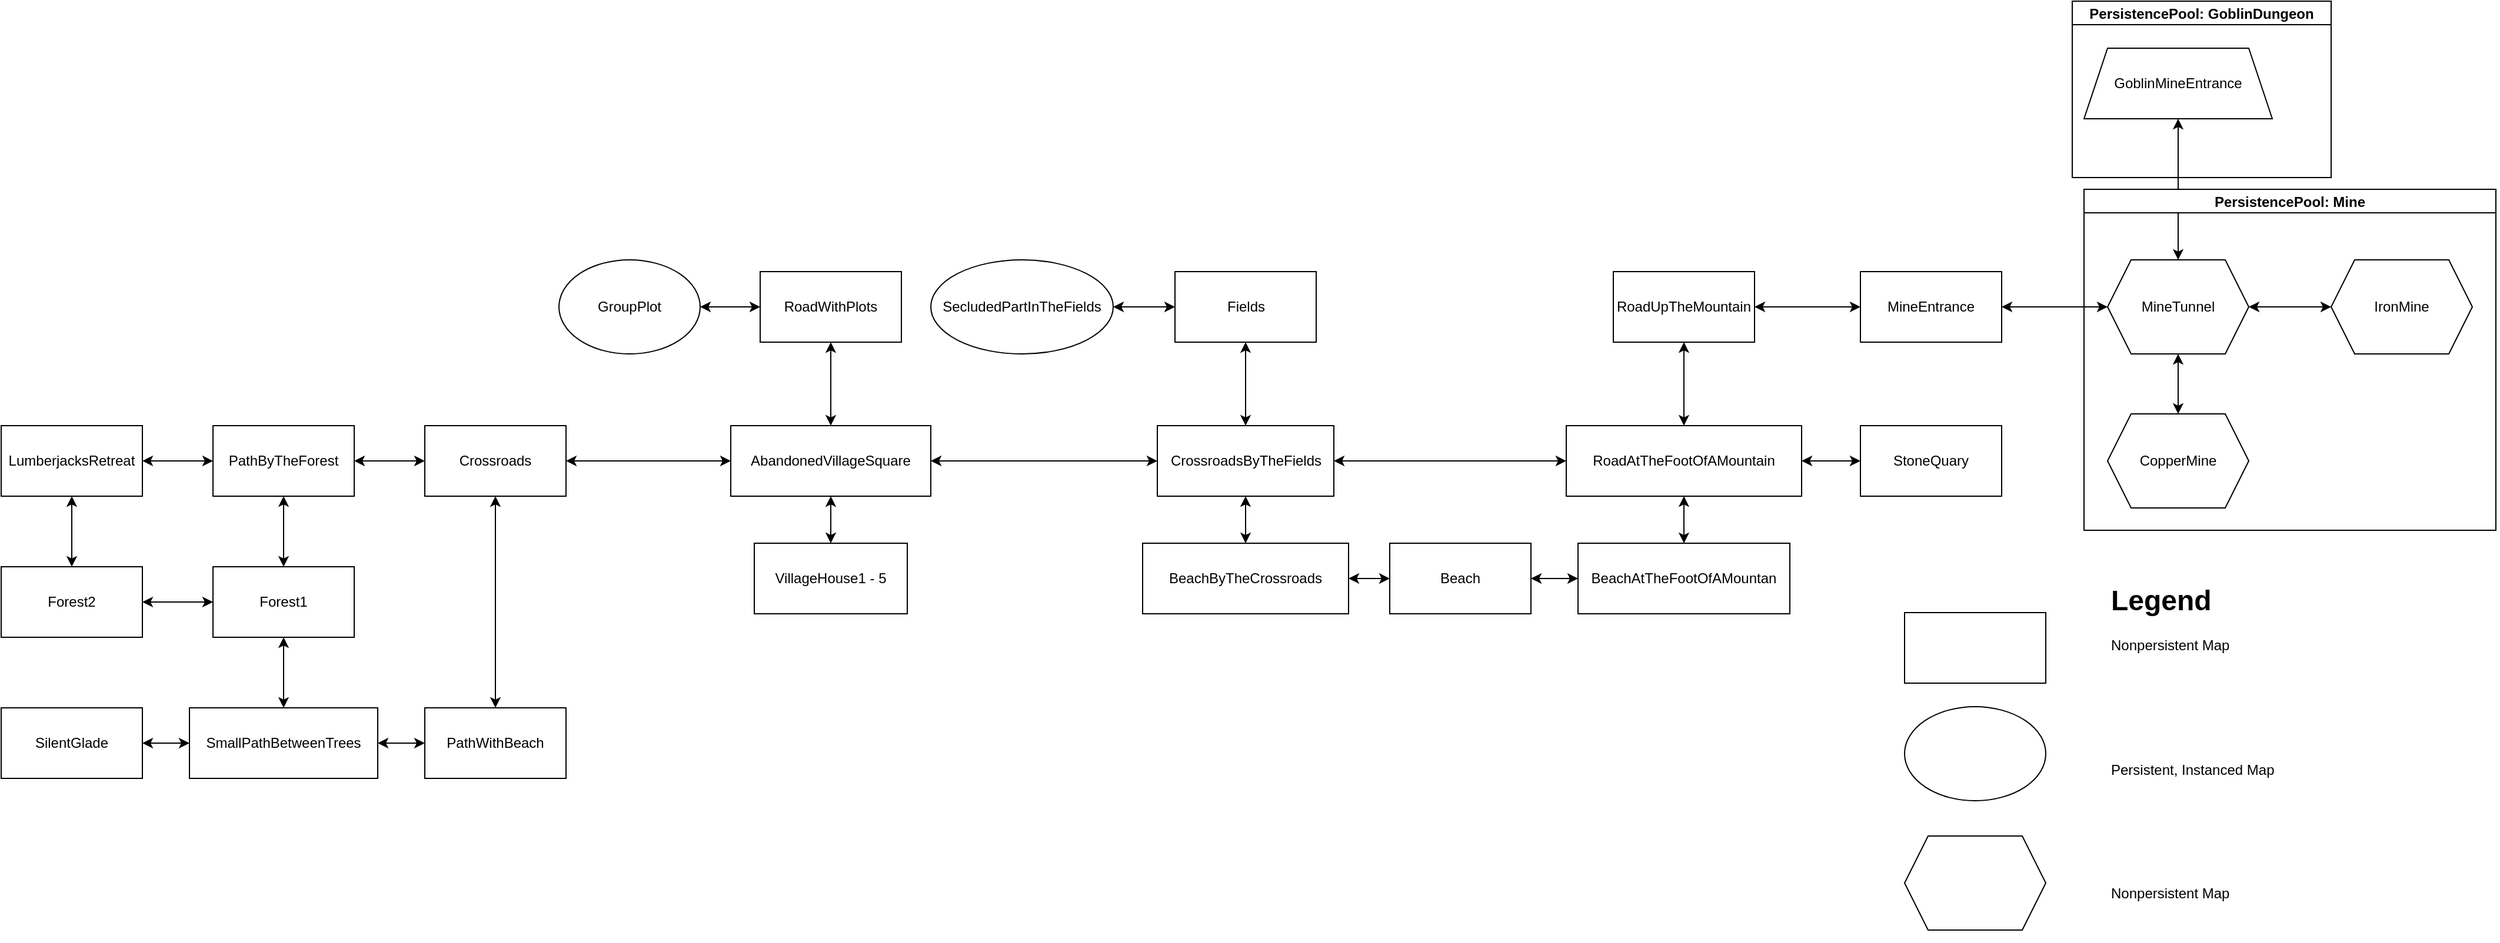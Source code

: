 <mxfile version="22.0.4" type="github">
  <diagram name="Page-1" id="H2c29JP2JWiowa3AiWOg">
    <mxGraphModel dx="3267" dy="904" grid="1" gridSize="10" guides="1" tooltips="1" connect="1" arrows="1" fold="1" page="1" pageScale="1" pageWidth="827" pageHeight="1169" math="0" shadow="0">
      <root>
        <mxCell id="0" />
        <mxCell id="1" parent="0" />
        <mxCell id="REdWLembcpuqLBjRhoRA-4" style="edgeStyle=orthogonalEdgeStyle;rounded=0;orthogonalLoop=1;jettySize=auto;html=1;startArrow=classic;startFill=1;" parent="1" source="REdWLembcpuqLBjRhoRA-1" target="REdWLembcpuqLBjRhoRA-3" edge="1">
          <mxGeometry relative="1" as="geometry" />
        </mxCell>
        <mxCell id="REdWLembcpuqLBjRhoRA-1" value="SilentGlade" style="rounded=0;whiteSpace=wrap;html=1;" parent="1" vertex="1">
          <mxGeometry x="-650" y="651" width="120" height="60" as="geometry" />
        </mxCell>
        <mxCell id="REdWLembcpuqLBjRhoRA-6" style="edgeStyle=orthogonalEdgeStyle;rounded=0;orthogonalLoop=1;jettySize=auto;html=1;startArrow=classic;startFill=1;" parent="1" source="REdWLembcpuqLBjRhoRA-3" target="REdWLembcpuqLBjRhoRA-5" edge="1">
          <mxGeometry relative="1" as="geometry" />
        </mxCell>
        <mxCell id="REdWLembcpuqLBjRhoRA-39" style="edgeStyle=orthogonalEdgeStyle;rounded=0;orthogonalLoop=1;jettySize=auto;html=1;startArrow=classic;startFill=1;" parent="1" source="REdWLembcpuqLBjRhoRA-3" target="REdWLembcpuqLBjRhoRA-37" edge="1">
          <mxGeometry relative="1" as="geometry" />
        </mxCell>
        <mxCell id="REdWLembcpuqLBjRhoRA-3" value="SmallPathBetweenTrees" style="rounded=0;whiteSpace=wrap;html=1;" parent="1" vertex="1">
          <mxGeometry x="-490" y="651" width="160" height="60" as="geometry" />
        </mxCell>
        <mxCell id="REdWLembcpuqLBjRhoRA-8" style="edgeStyle=orthogonalEdgeStyle;rounded=0;orthogonalLoop=1;jettySize=auto;html=1;startArrow=classic;startFill=1;" parent="1" source="REdWLembcpuqLBjRhoRA-5" target="REdWLembcpuqLBjRhoRA-7" edge="1">
          <mxGeometry relative="1" as="geometry" />
        </mxCell>
        <mxCell id="REdWLembcpuqLBjRhoRA-5" value="PathWithBeach" style="rounded=0;whiteSpace=wrap;html=1;" parent="1" vertex="1">
          <mxGeometry x="-290" y="651" width="120" height="60" as="geometry" />
        </mxCell>
        <mxCell id="REdWLembcpuqLBjRhoRA-10" style="edgeStyle=orthogonalEdgeStyle;rounded=0;orthogonalLoop=1;jettySize=auto;html=1;entryX=0;entryY=0.5;entryDx=0;entryDy=0;startArrow=classic;startFill=1;" parent="1" source="REdWLembcpuqLBjRhoRA-7" target="REdWLembcpuqLBjRhoRA-9" edge="1">
          <mxGeometry relative="1" as="geometry" />
        </mxCell>
        <mxCell id="REdWLembcpuqLBjRhoRA-7" value="Crossroads" style="rounded=0;whiteSpace=wrap;html=1;" parent="1" vertex="1">
          <mxGeometry x="-290" y="411" width="120" height="60" as="geometry" />
        </mxCell>
        <mxCell id="REdWLembcpuqLBjRhoRA-12" style="edgeStyle=orthogonalEdgeStyle;rounded=0;orthogonalLoop=1;jettySize=auto;html=1;startArrow=classic;startFill=1;" parent="1" source="REdWLembcpuqLBjRhoRA-9" target="REdWLembcpuqLBjRhoRA-11" edge="1">
          <mxGeometry relative="1" as="geometry" />
        </mxCell>
        <mxCell id="REdWLembcpuqLBjRhoRA-14" style="edgeStyle=orthogonalEdgeStyle;rounded=0;orthogonalLoop=1;jettySize=auto;html=1;startArrow=classic;startFill=1;" parent="1" source="REdWLembcpuqLBjRhoRA-9" target="REdWLembcpuqLBjRhoRA-13" edge="1">
          <mxGeometry relative="1" as="geometry" />
        </mxCell>
        <mxCell id="REdWLembcpuqLBjRhoRA-20" style="edgeStyle=orthogonalEdgeStyle;rounded=0;orthogonalLoop=1;jettySize=auto;html=1;startArrow=classic;startFill=1;" parent="1" source="REdWLembcpuqLBjRhoRA-9" target="REdWLembcpuqLBjRhoRA-19" edge="1">
          <mxGeometry relative="1" as="geometry" />
        </mxCell>
        <mxCell id="REdWLembcpuqLBjRhoRA-9" value="AbandonedVillageSquare" style="rounded=0;whiteSpace=wrap;html=1;" parent="1" vertex="1">
          <mxGeometry x="-30" y="411" width="170" height="60" as="geometry" />
        </mxCell>
        <mxCell id="REdWLembcpuqLBjRhoRA-11" value="RoadWithPlots" style="rounded=0;whiteSpace=wrap;html=1;" parent="1" vertex="1">
          <mxGeometry x="-5" y="280" width="120" height="60" as="geometry" />
        </mxCell>
        <mxCell id="REdWLembcpuqLBjRhoRA-16" style="edgeStyle=orthogonalEdgeStyle;rounded=0;orthogonalLoop=1;jettySize=auto;html=1;startArrow=classic;startFill=1;" parent="1" source="REdWLembcpuqLBjRhoRA-13" target="REdWLembcpuqLBjRhoRA-15" edge="1">
          <mxGeometry relative="1" as="geometry" />
        </mxCell>
        <mxCell id="REdWLembcpuqLBjRhoRA-13" value="CrossroadsByTheFields" style="rounded=0;whiteSpace=wrap;html=1;" parent="1" vertex="1">
          <mxGeometry x="332.5" y="411" width="150" height="60" as="geometry" />
        </mxCell>
        <mxCell id="REdWLembcpuqLBjRhoRA-29" style="edgeStyle=orthogonalEdgeStyle;rounded=0;orthogonalLoop=1;jettySize=auto;html=1;startArrow=classic;startFill=1;" parent="1" source="REdWLembcpuqLBjRhoRA-15" target="REdWLembcpuqLBjRhoRA-27" edge="1">
          <mxGeometry relative="1" as="geometry" />
        </mxCell>
        <mxCell id="REdWLembcpuqLBjRhoRA-15" value="BeachByTheCrossroads" style="rounded=0;whiteSpace=wrap;html=1;" parent="1" vertex="1">
          <mxGeometry x="320" y="511" width="175" height="60" as="geometry" />
        </mxCell>
        <mxCell id="REdWLembcpuqLBjRhoRA-18" style="edgeStyle=orthogonalEdgeStyle;rounded=0;orthogonalLoop=1;jettySize=auto;html=1;startArrow=classic;startFill=1;" parent="1" source="REdWLembcpuqLBjRhoRA-17" target="REdWLembcpuqLBjRhoRA-11" edge="1">
          <mxGeometry relative="1" as="geometry" />
        </mxCell>
        <mxCell id="REdWLembcpuqLBjRhoRA-17" value="GroupPlot" style="ellipse;whiteSpace=wrap;html=1;" parent="1" vertex="1">
          <mxGeometry x="-176" y="270" width="120" height="80" as="geometry" />
        </mxCell>
        <mxCell id="REdWLembcpuqLBjRhoRA-19" value="VillageHouse1 - 5" style="rounded=0;whiteSpace=wrap;html=1;" parent="1" vertex="1">
          <mxGeometry x="-10" y="511" width="130" height="60" as="geometry" />
        </mxCell>
        <mxCell id="REdWLembcpuqLBjRhoRA-22" style="edgeStyle=orthogonalEdgeStyle;rounded=0;orthogonalLoop=1;jettySize=auto;html=1;startArrow=classic;startFill=1;" parent="1" source="REdWLembcpuqLBjRhoRA-21" target="REdWLembcpuqLBjRhoRA-13" edge="1">
          <mxGeometry relative="1" as="geometry" />
        </mxCell>
        <mxCell id="REdWLembcpuqLBjRhoRA-25" style="edgeStyle=orthogonalEdgeStyle;rounded=0;orthogonalLoop=1;jettySize=auto;html=1;startArrow=classic;startFill=1;" parent="1" source="REdWLembcpuqLBjRhoRA-21" target="REdWLembcpuqLBjRhoRA-23" edge="1">
          <mxGeometry relative="1" as="geometry" />
        </mxCell>
        <mxCell id="REdWLembcpuqLBjRhoRA-21" value="Fields" style="rounded=0;whiteSpace=wrap;html=1;" parent="1" vertex="1">
          <mxGeometry x="347.5" y="280" width="120" height="60" as="geometry" />
        </mxCell>
        <mxCell id="REdWLembcpuqLBjRhoRA-23" value="SecludedPartInTheFields" style="ellipse;whiteSpace=wrap;html=1;" parent="1" vertex="1">
          <mxGeometry x="140" y="270" width="155" height="80" as="geometry" />
        </mxCell>
        <mxCell id="REdWLembcpuqLBjRhoRA-32" style="edgeStyle=orthogonalEdgeStyle;rounded=0;orthogonalLoop=1;jettySize=auto;html=1;startArrow=classic;startFill=1;" parent="1" source="REdWLembcpuqLBjRhoRA-26" target="REdWLembcpuqLBjRhoRA-13" edge="1">
          <mxGeometry relative="1" as="geometry" />
        </mxCell>
        <mxCell id="REdWLembcpuqLBjRhoRA-35" style="edgeStyle=orthogonalEdgeStyle;rounded=0;orthogonalLoop=1;jettySize=auto;html=1;startArrow=classic;startFill=1;" parent="1" source="REdWLembcpuqLBjRhoRA-26" target="REdWLembcpuqLBjRhoRA-33" edge="1">
          <mxGeometry relative="1" as="geometry" />
        </mxCell>
        <mxCell id="h2sVZvTT7wcQvpUDS5gU-18" style="edgeStyle=orthogonalEdgeStyle;rounded=0;orthogonalLoop=1;jettySize=auto;html=1;startArrow=classic;startFill=1;" edge="1" parent="1" source="REdWLembcpuqLBjRhoRA-26" target="h2sVZvTT7wcQvpUDS5gU-17">
          <mxGeometry relative="1" as="geometry" />
        </mxCell>
        <mxCell id="REdWLembcpuqLBjRhoRA-26" value="RoadAtTheFootOfAMountain" style="rounded=0;whiteSpace=wrap;html=1;" parent="1" vertex="1">
          <mxGeometry x="680" y="411" width="200" height="60" as="geometry" />
        </mxCell>
        <mxCell id="REdWLembcpuqLBjRhoRA-30" style="edgeStyle=orthogonalEdgeStyle;rounded=0;orthogonalLoop=1;jettySize=auto;html=1;startArrow=classic;startFill=1;" parent="1" source="REdWLembcpuqLBjRhoRA-27" target="REdWLembcpuqLBjRhoRA-28" edge="1">
          <mxGeometry relative="1" as="geometry" />
        </mxCell>
        <mxCell id="REdWLembcpuqLBjRhoRA-27" value="Beach" style="rounded=0;whiteSpace=wrap;html=1;" parent="1" vertex="1">
          <mxGeometry x="530" y="511" width="120" height="60" as="geometry" />
        </mxCell>
        <mxCell id="REdWLembcpuqLBjRhoRA-31" style="edgeStyle=orthogonalEdgeStyle;rounded=0;orthogonalLoop=1;jettySize=auto;html=1;startArrow=classic;startFill=1;" parent="1" source="REdWLembcpuqLBjRhoRA-28" target="REdWLembcpuqLBjRhoRA-26" edge="1">
          <mxGeometry relative="1" as="geometry" />
        </mxCell>
        <mxCell id="REdWLembcpuqLBjRhoRA-28" value="BeachAtTheFootOfAMountan" style="rounded=0;whiteSpace=wrap;html=1;" parent="1" vertex="1">
          <mxGeometry x="690" y="511" width="180" height="60" as="geometry" />
        </mxCell>
        <mxCell id="REdWLembcpuqLBjRhoRA-36" style="edgeStyle=orthogonalEdgeStyle;rounded=0;orthogonalLoop=1;jettySize=auto;html=1;startArrow=classic;startFill=1;" parent="1" source="REdWLembcpuqLBjRhoRA-33" target="REdWLembcpuqLBjRhoRA-34" edge="1">
          <mxGeometry relative="1" as="geometry" />
        </mxCell>
        <mxCell id="REdWLembcpuqLBjRhoRA-33" value="RoadUpTheMountain" style="rounded=0;whiteSpace=wrap;html=1;" parent="1" vertex="1">
          <mxGeometry x="720" y="280" width="120" height="60" as="geometry" />
        </mxCell>
        <mxCell id="h2sVZvTT7wcQvpUDS5gU-19" style="edgeStyle=orthogonalEdgeStyle;rounded=0;orthogonalLoop=1;jettySize=auto;html=1;startArrow=classic;startFill=1;" edge="1" parent="1" source="REdWLembcpuqLBjRhoRA-34" target="h2sVZvTT7wcQvpUDS5gU-1">
          <mxGeometry relative="1" as="geometry" />
        </mxCell>
        <mxCell id="REdWLembcpuqLBjRhoRA-34" value="MineEntrance" style="rounded=0;whiteSpace=wrap;html=1;" parent="1" vertex="1">
          <mxGeometry x="930" y="280" width="120" height="60" as="geometry" />
        </mxCell>
        <mxCell id="REdWLembcpuqLBjRhoRA-40" style="edgeStyle=orthogonalEdgeStyle;rounded=0;orthogonalLoop=1;jettySize=auto;html=1;startArrow=classic;startFill=1;" parent="1" source="REdWLembcpuqLBjRhoRA-37" target="REdWLembcpuqLBjRhoRA-38" edge="1">
          <mxGeometry relative="1" as="geometry" />
        </mxCell>
        <mxCell id="REdWLembcpuqLBjRhoRA-43" style="edgeStyle=orthogonalEdgeStyle;rounded=0;orthogonalLoop=1;jettySize=auto;html=1;startArrow=classic;startFill=1;" parent="1" source="REdWLembcpuqLBjRhoRA-37" target="REdWLembcpuqLBjRhoRA-42" edge="1">
          <mxGeometry relative="1" as="geometry" />
        </mxCell>
        <mxCell id="REdWLembcpuqLBjRhoRA-37" value="Forest1" style="rounded=0;whiteSpace=wrap;html=1;" parent="1" vertex="1">
          <mxGeometry x="-470" y="531" width="120" height="60" as="geometry" />
        </mxCell>
        <mxCell id="REdWLembcpuqLBjRhoRA-45" style="edgeStyle=orthogonalEdgeStyle;rounded=0;orthogonalLoop=1;jettySize=auto;html=1;startArrow=classic;startFill=1;" parent="1" source="REdWLembcpuqLBjRhoRA-38" target="REdWLembcpuqLBjRhoRA-7" edge="1">
          <mxGeometry relative="1" as="geometry" />
        </mxCell>
        <mxCell id="REdWLembcpuqLBjRhoRA-46" style="edgeStyle=orthogonalEdgeStyle;rounded=0;orthogonalLoop=1;jettySize=auto;html=1;startArrow=classic;startFill=1;" parent="1" source="REdWLembcpuqLBjRhoRA-38" target="REdWLembcpuqLBjRhoRA-41" edge="1">
          <mxGeometry relative="1" as="geometry" />
        </mxCell>
        <mxCell id="REdWLembcpuqLBjRhoRA-38" value="PathByTheForest" style="rounded=0;whiteSpace=wrap;html=1;" parent="1" vertex="1">
          <mxGeometry x="-470" y="411" width="120" height="60" as="geometry" />
        </mxCell>
        <mxCell id="REdWLembcpuqLBjRhoRA-41" value="LumberjacksRetreat" style="rounded=0;whiteSpace=wrap;html=1;" parent="1" vertex="1">
          <mxGeometry x="-650" y="411" width="120" height="60" as="geometry" />
        </mxCell>
        <mxCell id="REdWLembcpuqLBjRhoRA-44" style="edgeStyle=orthogonalEdgeStyle;rounded=0;orthogonalLoop=1;jettySize=auto;html=1;startArrow=classic;startFill=1;" parent="1" source="REdWLembcpuqLBjRhoRA-42" target="REdWLembcpuqLBjRhoRA-41" edge="1">
          <mxGeometry relative="1" as="geometry" />
        </mxCell>
        <mxCell id="REdWLembcpuqLBjRhoRA-42" value="Forest2" style="rounded=0;whiteSpace=wrap;html=1;" parent="1" vertex="1">
          <mxGeometry x="-650" y="531" width="120" height="60" as="geometry" />
        </mxCell>
        <mxCell id="h2sVZvTT7wcQvpUDS5gU-20" style="edgeStyle=orthogonalEdgeStyle;rounded=0;orthogonalLoop=1;jettySize=auto;html=1;startArrow=classic;startFill=1;" edge="1" parent="1" source="h2sVZvTT7wcQvpUDS5gU-1" target="h2sVZvTT7wcQvpUDS5gU-3">
          <mxGeometry relative="1" as="geometry" />
        </mxCell>
        <mxCell id="h2sVZvTT7wcQvpUDS5gU-21" style="edgeStyle=orthogonalEdgeStyle;rounded=0;orthogonalLoop=1;jettySize=auto;html=1;startArrow=classic;startFill=1;" edge="1" parent="1" source="h2sVZvTT7wcQvpUDS5gU-1" target="h2sVZvTT7wcQvpUDS5gU-7">
          <mxGeometry relative="1" as="geometry" />
        </mxCell>
        <mxCell id="h2sVZvTT7wcQvpUDS5gU-22" style="edgeStyle=orthogonalEdgeStyle;rounded=0;orthogonalLoop=1;jettySize=auto;html=1;startArrow=classic;startFill=1;" edge="1" parent="1" source="h2sVZvTT7wcQvpUDS5gU-1" target="h2sVZvTT7wcQvpUDS5gU-10">
          <mxGeometry relative="1" as="geometry" />
        </mxCell>
        <mxCell id="h2sVZvTT7wcQvpUDS5gU-1" value="MineTunnel" style="shape=hexagon;perimeter=hexagonPerimeter2;whiteSpace=wrap;html=1;fixedSize=1;" vertex="1" parent="1">
          <mxGeometry x="1140" y="270" width="120" height="80" as="geometry" />
        </mxCell>
        <mxCell id="h2sVZvTT7wcQvpUDS5gU-3" value="IronMine" style="shape=hexagon;perimeter=hexagonPerimeter2;whiteSpace=wrap;html=1;fixedSize=1;" vertex="1" parent="1">
          <mxGeometry x="1330" y="270" width="120" height="80" as="geometry" />
        </mxCell>
        <mxCell id="h2sVZvTT7wcQvpUDS5gU-7" value="CopperMine" style="shape=hexagon;perimeter=hexagonPerimeter2;whiteSpace=wrap;html=1;fixedSize=1;" vertex="1" parent="1">
          <mxGeometry x="1140" y="401" width="120" height="80" as="geometry" />
        </mxCell>
        <mxCell id="h2sVZvTT7wcQvpUDS5gU-10" value="GoblinMineEntrance" style="shape=trapezoid;perimeter=trapezoidPerimeter;whiteSpace=wrap;html=1;fixedSize=1;" vertex="1" parent="1">
          <mxGeometry x="1120" y="90" width="160" height="60" as="geometry" />
        </mxCell>
        <mxCell id="h2sVZvTT7wcQvpUDS5gU-13" value="&lt;h1&gt;Legend&lt;/h1&gt;&lt;p&gt;Nonpersistent Map&lt;/p&gt;&lt;p&gt;&lt;br&gt;&lt;/p&gt;&lt;p&gt;&lt;br&gt;&lt;/p&gt;&lt;p&gt;&lt;br&gt;&lt;/p&gt;&lt;p&gt;Persistent, Instanced Map&lt;/p&gt;&lt;p&gt;&lt;br&gt;&lt;/p&gt;&lt;p&gt;&lt;br&gt;&lt;/p&gt;&lt;p&gt;&lt;br&gt;&lt;/p&gt;&lt;p&gt;Nonpersistent Map&lt;/p&gt;" style="text;html=1;strokeColor=none;fillColor=none;spacing=5;spacingTop=-20;whiteSpace=wrap;overflow=hidden;rounded=0;" vertex="1" parent="1">
          <mxGeometry x="1137.5" y="540" width="335" height="310" as="geometry" />
        </mxCell>
        <mxCell id="h2sVZvTT7wcQvpUDS5gU-14" value="" style="rounded=0;whiteSpace=wrap;html=1;" vertex="1" parent="1">
          <mxGeometry x="967.5" y="570" width="120" height="60" as="geometry" />
        </mxCell>
        <mxCell id="h2sVZvTT7wcQvpUDS5gU-15" value="" style="ellipse;whiteSpace=wrap;html=1;" vertex="1" parent="1">
          <mxGeometry x="967.5" y="650" width="120" height="80" as="geometry" />
        </mxCell>
        <mxCell id="h2sVZvTT7wcQvpUDS5gU-16" value="" style="shape=hexagon;perimeter=hexagonPerimeter2;whiteSpace=wrap;html=1;fixedSize=1;" vertex="1" parent="1">
          <mxGeometry x="967.5" y="760" width="120" height="80" as="geometry" />
        </mxCell>
        <mxCell id="h2sVZvTT7wcQvpUDS5gU-17" value="StoneQuary" style="rounded=0;whiteSpace=wrap;html=1;" vertex="1" parent="1">
          <mxGeometry x="930" y="411" width="120" height="60" as="geometry" />
        </mxCell>
        <mxCell id="h2sVZvTT7wcQvpUDS5gU-23" value="PersistencePool: Mine" style="swimlane;startSize=20;horizontal=1;containerType=tree;" vertex="1" parent="1">
          <mxGeometry x="1120" y="210" width="350" height="290" as="geometry" />
        </mxCell>
        <mxCell id="h2sVZvTT7wcQvpUDS5gU-27" value="PersistencePool: GoblinDungeon" style="swimlane;startSize=20;horizontal=1;containerType=tree;" vertex="1" parent="1">
          <mxGeometry x="1110" y="50" width="220" height="150" as="geometry" />
        </mxCell>
      </root>
    </mxGraphModel>
  </diagram>
</mxfile>
